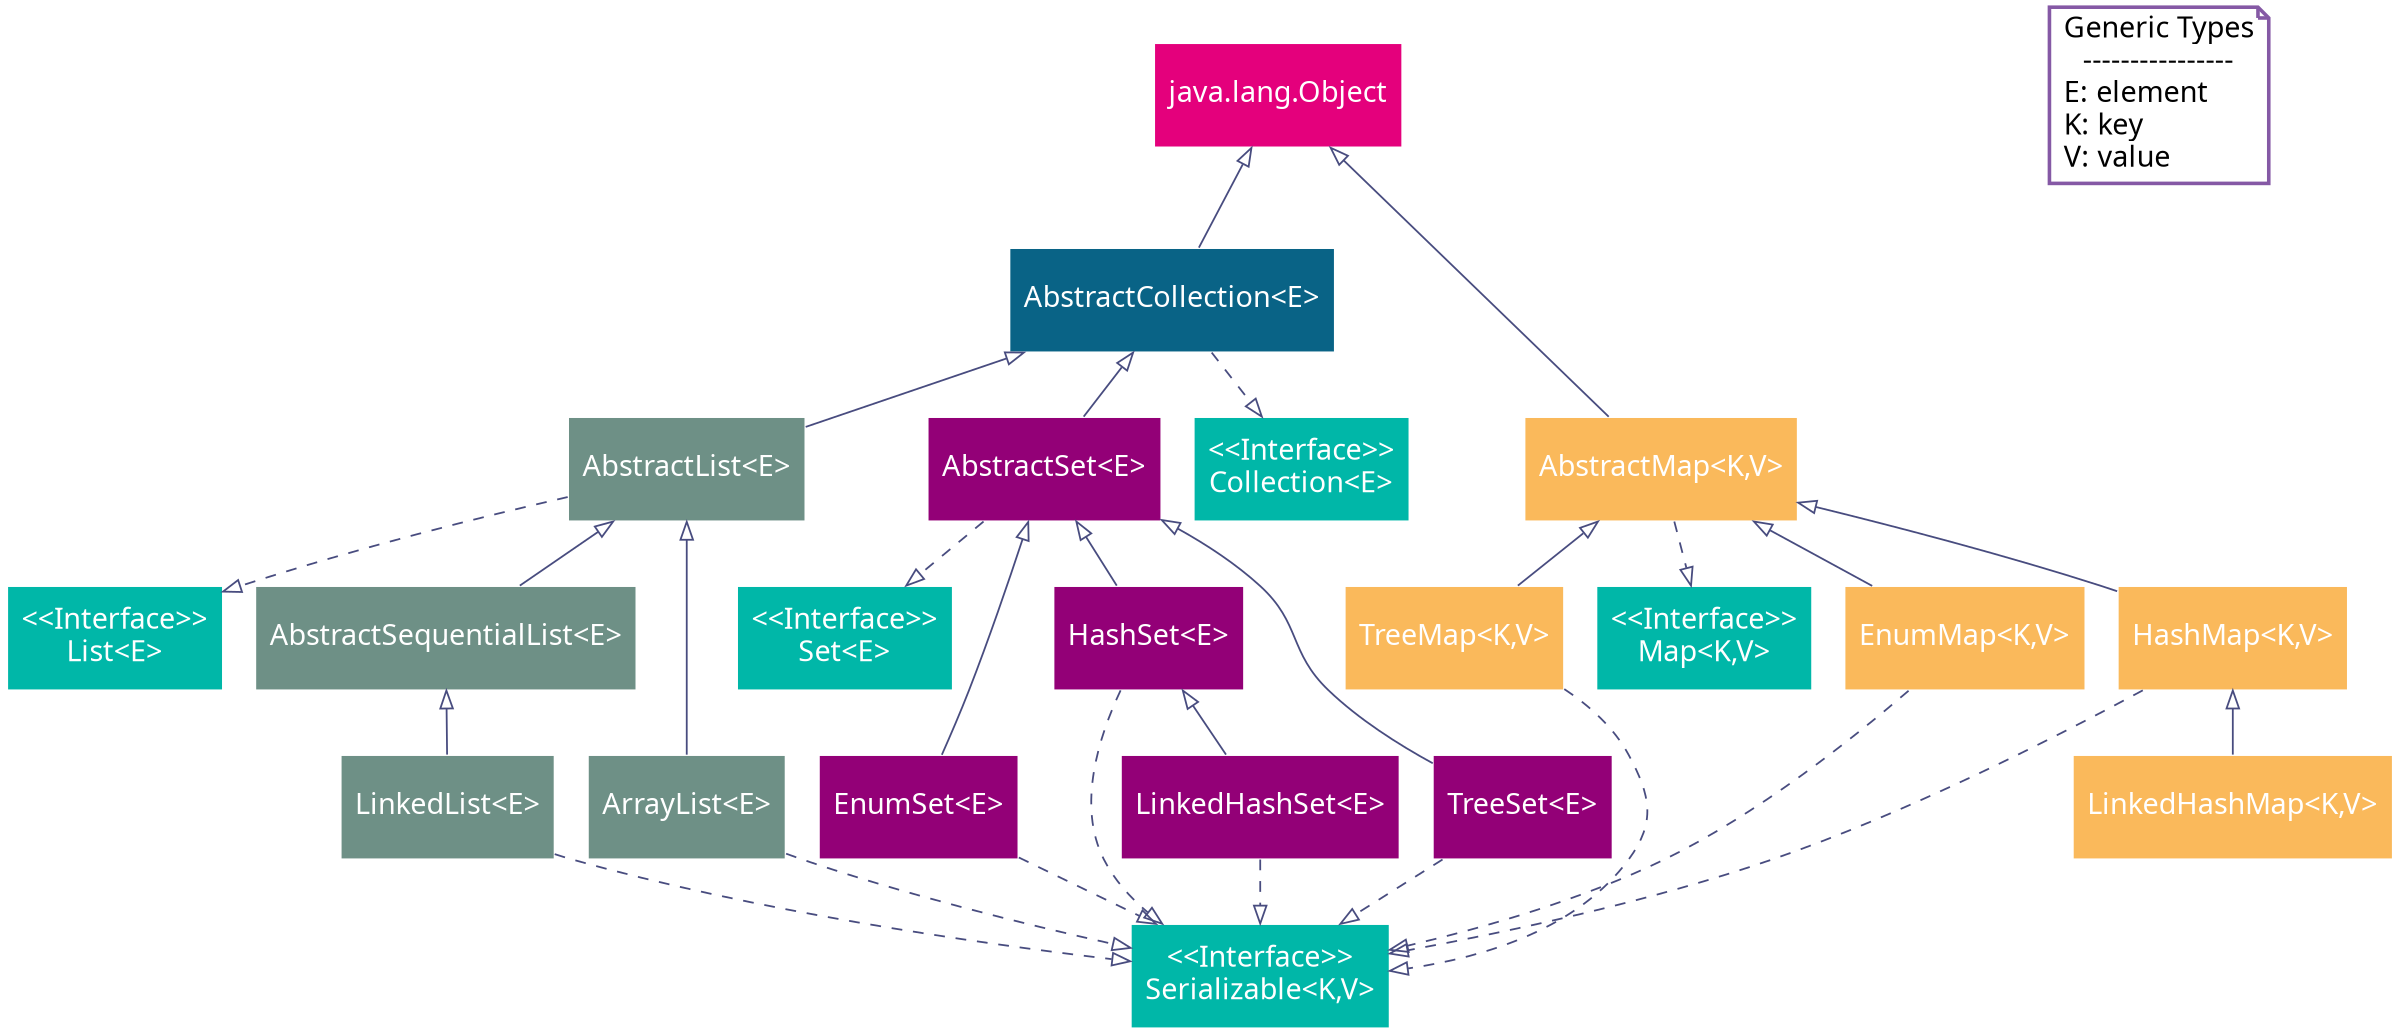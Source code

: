 digraph javaCollection {
  // rankdir=LR;
  size="16"
  // splines=ortho;
  // bgcolor="#f6f6f6"

  // notes
  node [
    fontname="Helvetia-Normal";
    fontsize=16;
  ];
  generic_types [
    shape=note;
    color="#8559a5";
    penwidth=2;
    label="Generic Types\n----------------\nE: element\lK: key\lV: value\l";
  ];


  // graph start
  node [
    shape=box;
    style="filled";
    color="#ffffff";
    fontcolor="#ffffff";
    height=0.8;
  ];

  edge [
    color="#484c7f"
  ];

  node [fillcolor="#e4007c"];
  object [label="java.lang.Object"];
  {rank=same; generic_types; object}
  object -> generic_types [style=invis, minlen=20];

  // interfaces
  node [fillcolor="#00b7a8"];
  collection [label="\<\<Interface\>\>\nCollection\<E\>"];
  set [label="\<\<Interface\>\>\nSet\<E\>"];
  list [label="\<\<Interface\>\>\nList\<E\>"];
  map [label="\<\<Interface\>\>\nMap\<K,V\>"];
  serializable [label="\<\<Interface\>\>\nSerializable\<K,V\>"];

  // classes
  node [fillcolor="#096386"];
  abstract_collection [label="AbstractCollection\<E\>"];

  node [fillcolor="#930077"];
  abstract_set [label="AbstractSet\<E\>"];
  enum_set [label="EnumSet\<E\>"];
  hash_set [label="HashSet\<E\>"];
  linked_hash_set [label="LinkedHashSet\<E\>"];
  tree_set [label="TreeSet\<E\>"];

  node [fillcolor="#6e9086"];
  abstract_list [label="AbstractList\<E\>"];
  abstract_sequential_list [label="AbstractSequentialList\<E\>"];
  array_list [label="ArrayList\<E\>"];
  linked_list [label="LinkedList\<E\>"];

  node [fillcolor="#fab95b"];
  abstract_map [label="AbstractMap\<K,V\>"];
  enum_map [label="EnumMap\<K,V\>"];
  hash_map [label="HashMap\<K,V\>"];
  tree_map [label="TreeMap\<K,V\>"];
  // concurrent_hash_map [label="ConcurrentHashMap\<K,V\>"];
  linked_hash_map [label="LinkedHashMap\<K,V\>"];

  edge [dir=back; arrowtail=empty;];
  object -> {abstract_collection, abstract_map};
  abstract_collection -> {abstract_list, abstract_set};
  abstract_set -> {enum_set, hash_set, tree_set};
  hash_set -> linked_hash_set;
  abstract_list -> {array_list, abstract_sequential_list};
  abstract_sequential_list -> linked_list;
  abstract_map -> {enum_map, hash_map, tree_map};
  hash_map -> linked_hash_map;

  edge [style=dashed; dir=forward; arrowhead=empty;];
  abstract_collection -> collection;
  abstract_set -> set;
  abstract_list -> list;
  abstract_map -> map;
  {
    linked_list,
    array_list,
    enum_set,
    hash_set,
    linked_hash_set,
    tree_set,
    enum_map,
    hash_map,
    tree_map
  } -> serializable;

  // invisiable edge
  edge [style=invis];
  {
    abstract_list -> abstract_set -> abstract_map;
    list -> set -> map;
  }

  // same rank
  {
    rank=same;
    abstract_set; abstract_list; abstract_map;
  }
  {
    rank=same;
    list; set; map;
  }
}
